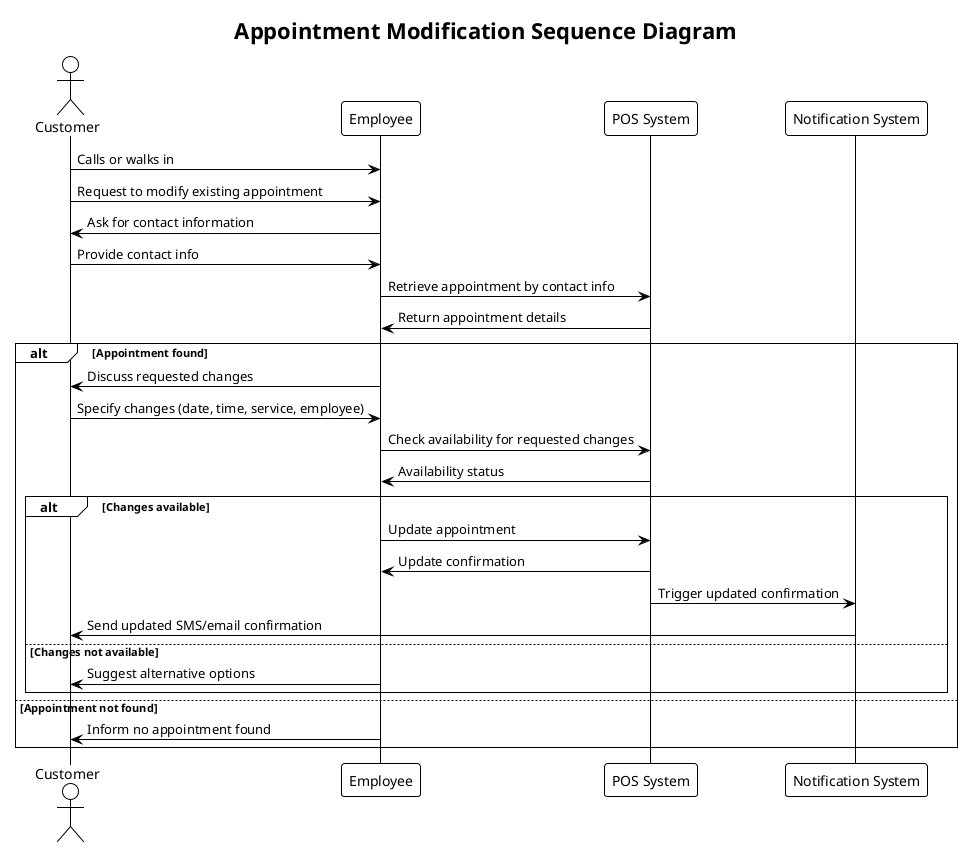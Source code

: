 @startuml appointment_modification_sequence
!theme plain
title Appointment Modification Sequence Diagram

actor Customer
participant Employee
participant "POS System" as POS
participant "Notification System" as Notification

Customer -> Employee: Calls or walks in
Customer -> Employee: Request to modify existing appointment
Employee -> Customer: Ask for contact information
Customer -> Employee: Provide contact info
Employee -> POS: Retrieve appointment by contact info
POS -> Employee: Return appointment details

alt Appointment found
  Employee -> Customer: Discuss requested changes
  Customer -> Employee: Specify changes (date, time, service, employee)
  Employee -> POS: Check availability for requested changes
  POS -> Employee: Availability status
  
  alt Changes available
    Employee -> POS: Update appointment
    POS -> Employee: Update confirmation
    POS -> Notification: Trigger updated confirmation
    Notification -> Customer: Send updated SMS/email confirmation
  else Changes not available
    Employee -> Customer: Suggest alternative options
  end
else Appointment not found
  Employee -> Customer: Inform no appointment found
end

@enduml
